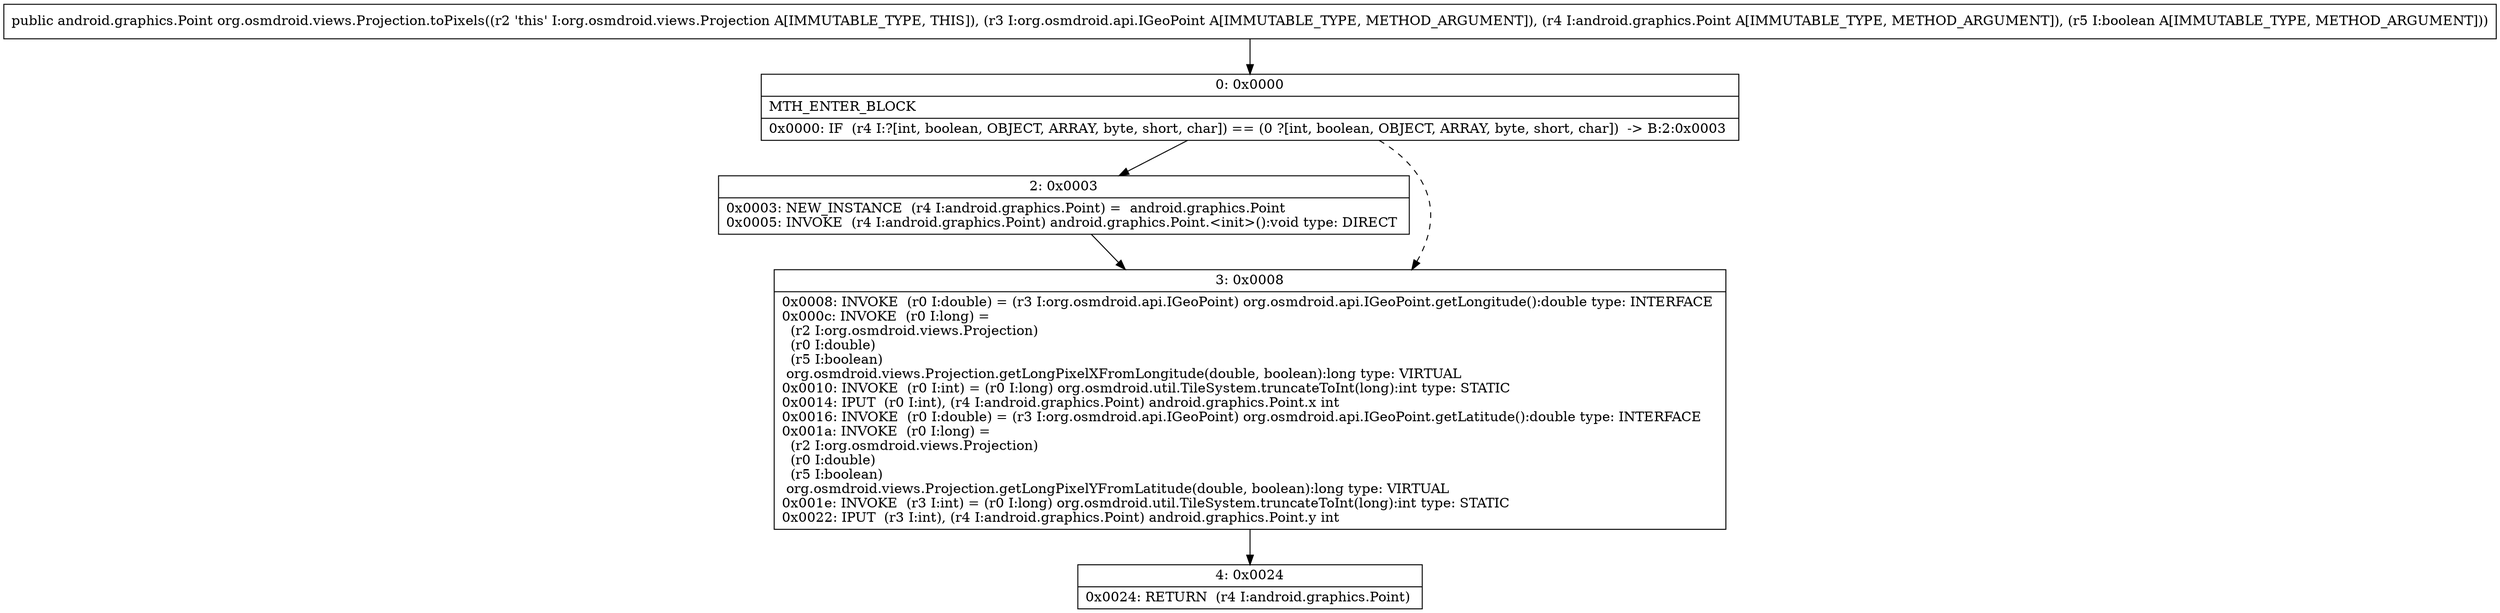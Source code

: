 digraph "CFG fororg.osmdroid.views.Projection.toPixels(Lorg\/osmdroid\/api\/IGeoPoint;Landroid\/graphics\/Point;Z)Landroid\/graphics\/Point;" {
Node_0 [shape=record,label="{0\:\ 0x0000|MTH_ENTER_BLOCK\l|0x0000: IF  (r4 I:?[int, boolean, OBJECT, ARRAY, byte, short, char]) == (0 ?[int, boolean, OBJECT, ARRAY, byte, short, char])  \-\> B:2:0x0003 \l}"];
Node_2 [shape=record,label="{2\:\ 0x0003|0x0003: NEW_INSTANCE  (r4 I:android.graphics.Point) =  android.graphics.Point \l0x0005: INVOKE  (r4 I:android.graphics.Point) android.graphics.Point.\<init\>():void type: DIRECT \l}"];
Node_3 [shape=record,label="{3\:\ 0x0008|0x0008: INVOKE  (r0 I:double) = (r3 I:org.osmdroid.api.IGeoPoint) org.osmdroid.api.IGeoPoint.getLongitude():double type: INTERFACE \l0x000c: INVOKE  (r0 I:long) = \l  (r2 I:org.osmdroid.views.Projection)\l  (r0 I:double)\l  (r5 I:boolean)\l org.osmdroid.views.Projection.getLongPixelXFromLongitude(double, boolean):long type: VIRTUAL \l0x0010: INVOKE  (r0 I:int) = (r0 I:long) org.osmdroid.util.TileSystem.truncateToInt(long):int type: STATIC \l0x0014: IPUT  (r0 I:int), (r4 I:android.graphics.Point) android.graphics.Point.x int \l0x0016: INVOKE  (r0 I:double) = (r3 I:org.osmdroid.api.IGeoPoint) org.osmdroid.api.IGeoPoint.getLatitude():double type: INTERFACE \l0x001a: INVOKE  (r0 I:long) = \l  (r2 I:org.osmdroid.views.Projection)\l  (r0 I:double)\l  (r5 I:boolean)\l org.osmdroid.views.Projection.getLongPixelYFromLatitude(double, boolean):long type: VIRTUAL \l0x001e: INVOKE  (r3 I:int) = (r0 I:long) org.osmdroid.util.TileSystem.truncateToInt(long):int type: STATIC \l0x0022: IPUT  (r3 I:int), (r4 I:android.graphics.Point) android.graphics.Point.y int \l}"];
Node_4 [shape=record,label="{4\:\ 0x0024|0x0024: RETURN  (r4 I:android.graphics.Point) \l}"];
MethodNode[shape=record,label="{public android.graphics.Point org.osmdroid.views.Projection.toPixels((r2 'this' I:org.osmdroid.views.Projection A[IMMUTABLE_TYPE, THIS]), (r3 I:org.osmdroid.api.IGeoPoint A[IMMUTABLE_TYPE, METHOD_ARGUMENT]), (r4 I:android.graphics.Point A[IMMUTABLE_TYPE, METHOD_ARGUMENT]), (r5 I:boolean A[IMMUTABLE_TYPE, METHOD_ARGUMENT])) }"];
MethodNode -> Node_0;
Node_0 -> Node_2;
Node_0 -> Node_3[style=dashed];
Node_2 -> Node_3;
Node_3 -> Node_4;
}

